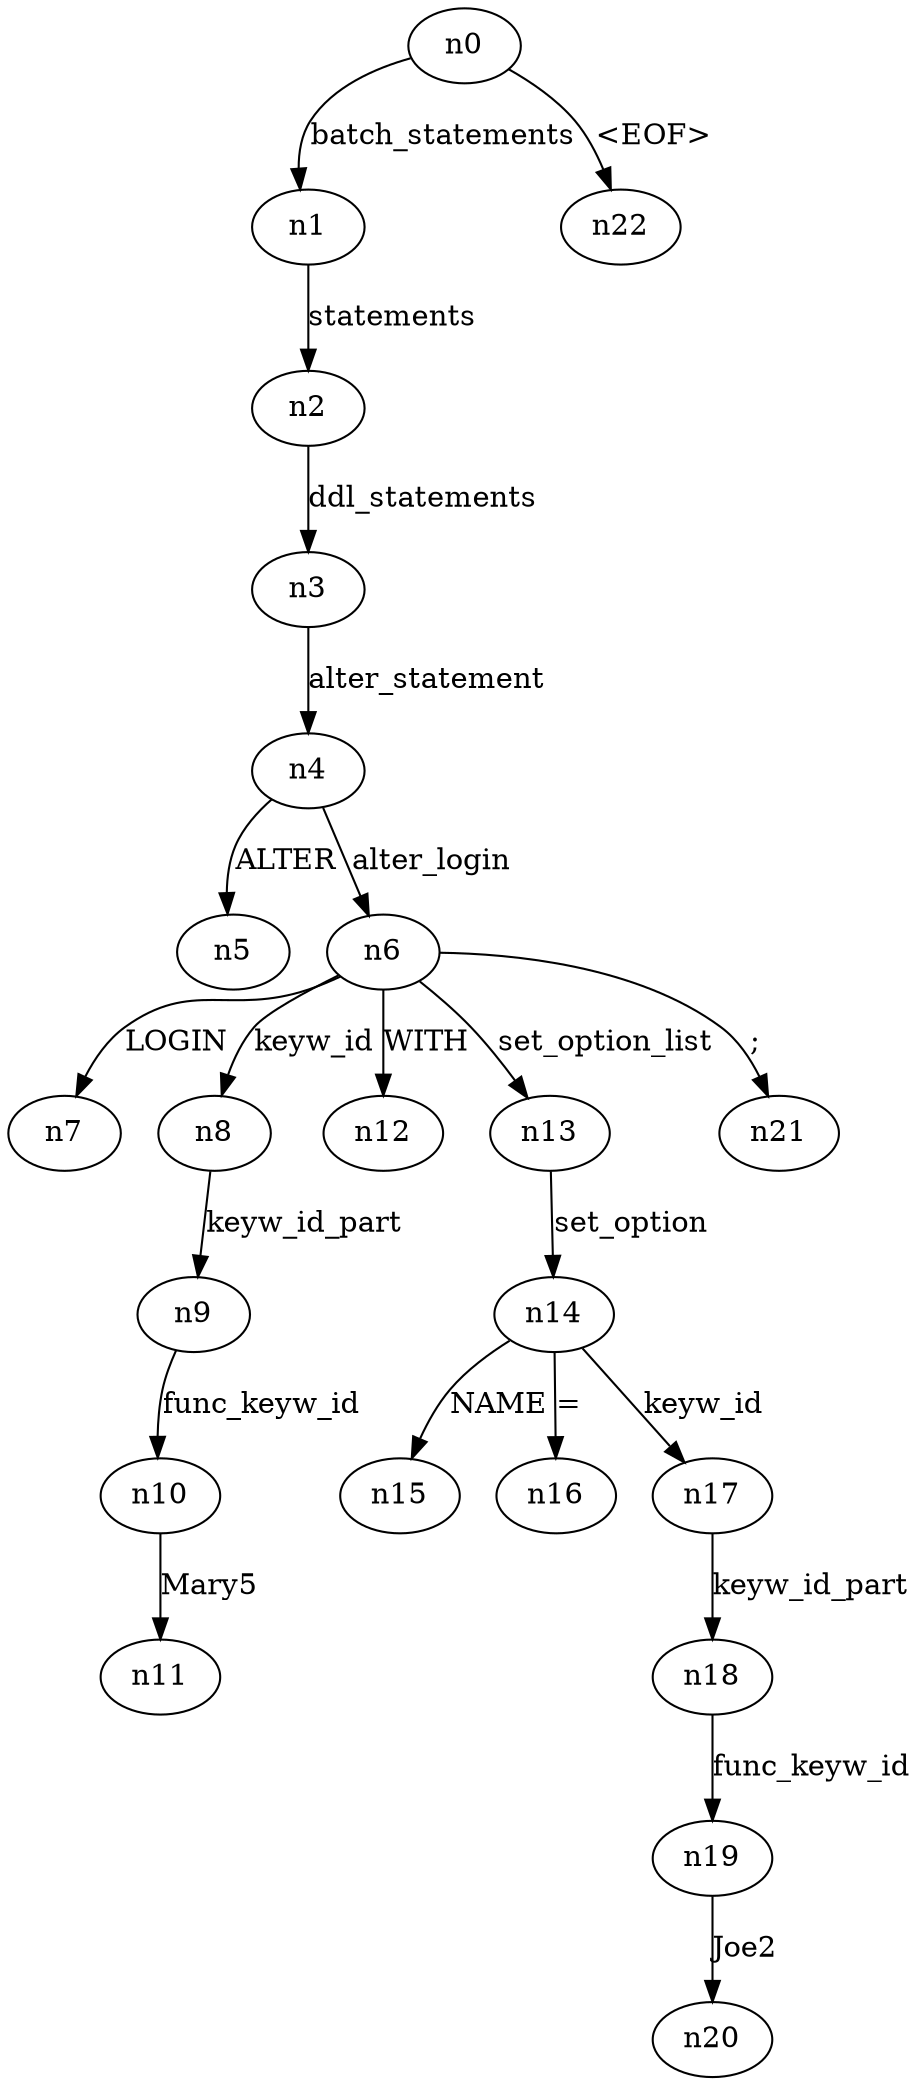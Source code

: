 digraph ParseTree {
  n0 -> n1 [label="batch_statements"];
  n1 -> n2 [label="statements"];
  n2 -> n3 [label="ddl_statements"];
  n3 -> n4 [label="alter_statement"];
  n4 -> n5 [label="ALTER"];
  n4 -> n6 [label="alter_login"];
  n6 -> n7 [label="LOGIN"];
  n6 -> n8 [label="keyw_id"];
  n8 -> n9 [label="keyw_id_part"];
  n9 -> n10 [label="func_keyw_id"];
  n10 -> n11 [label="Mary5"];
  n6 -> n12 [label="WITH"];
  n6 -> n13 [label="set_option_list"];
  n13 -> n14 [label="set_option"];
  n14 -> n15 [label="NAME"];
  n14 -> n16 [label="="];
  n14 -> n17 [label="keyw_id"];
  n17 -> n18 [label="keyw_id_part"];
  n18 -> n19 [label="func_keyw_id"];
  n19 -> n20 [label="Joe2"];
  n6 -> n21 [label=";"];
  n0 -> n22 [label="<EOF>"];
}